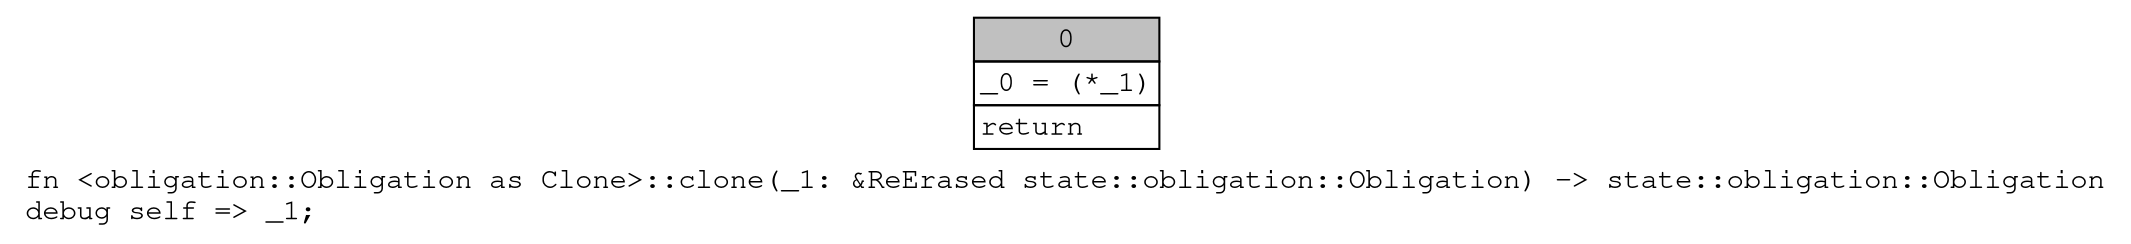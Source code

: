 digraph Mir_0_7805 {
    graph [fontname="Courier, monospace"];
    node [fontname="Courier, monospace"];
    edge [fontname="Courier, monospace"];
    label=<fn &lt;obligation::Obligation as Clone&gt;::clone(_1: &amp;ReErased state::obligation::Obligation) -&gt; state::obligation::Obligation<br align="left"/>debug self =&gt; _1;<br align="left"/>>;
    bb0__0_7805 [shape="none", label=<<table border="0" cellborder="1" cellspacing="0"><tr><td bgcolor="gray" align="center" colspan="1">0</td></tr><tr><td align="left" balign="left">_0 = (*_1)<br/></td></tr><tr><td align="left">return</td></tr></table>>];
}
